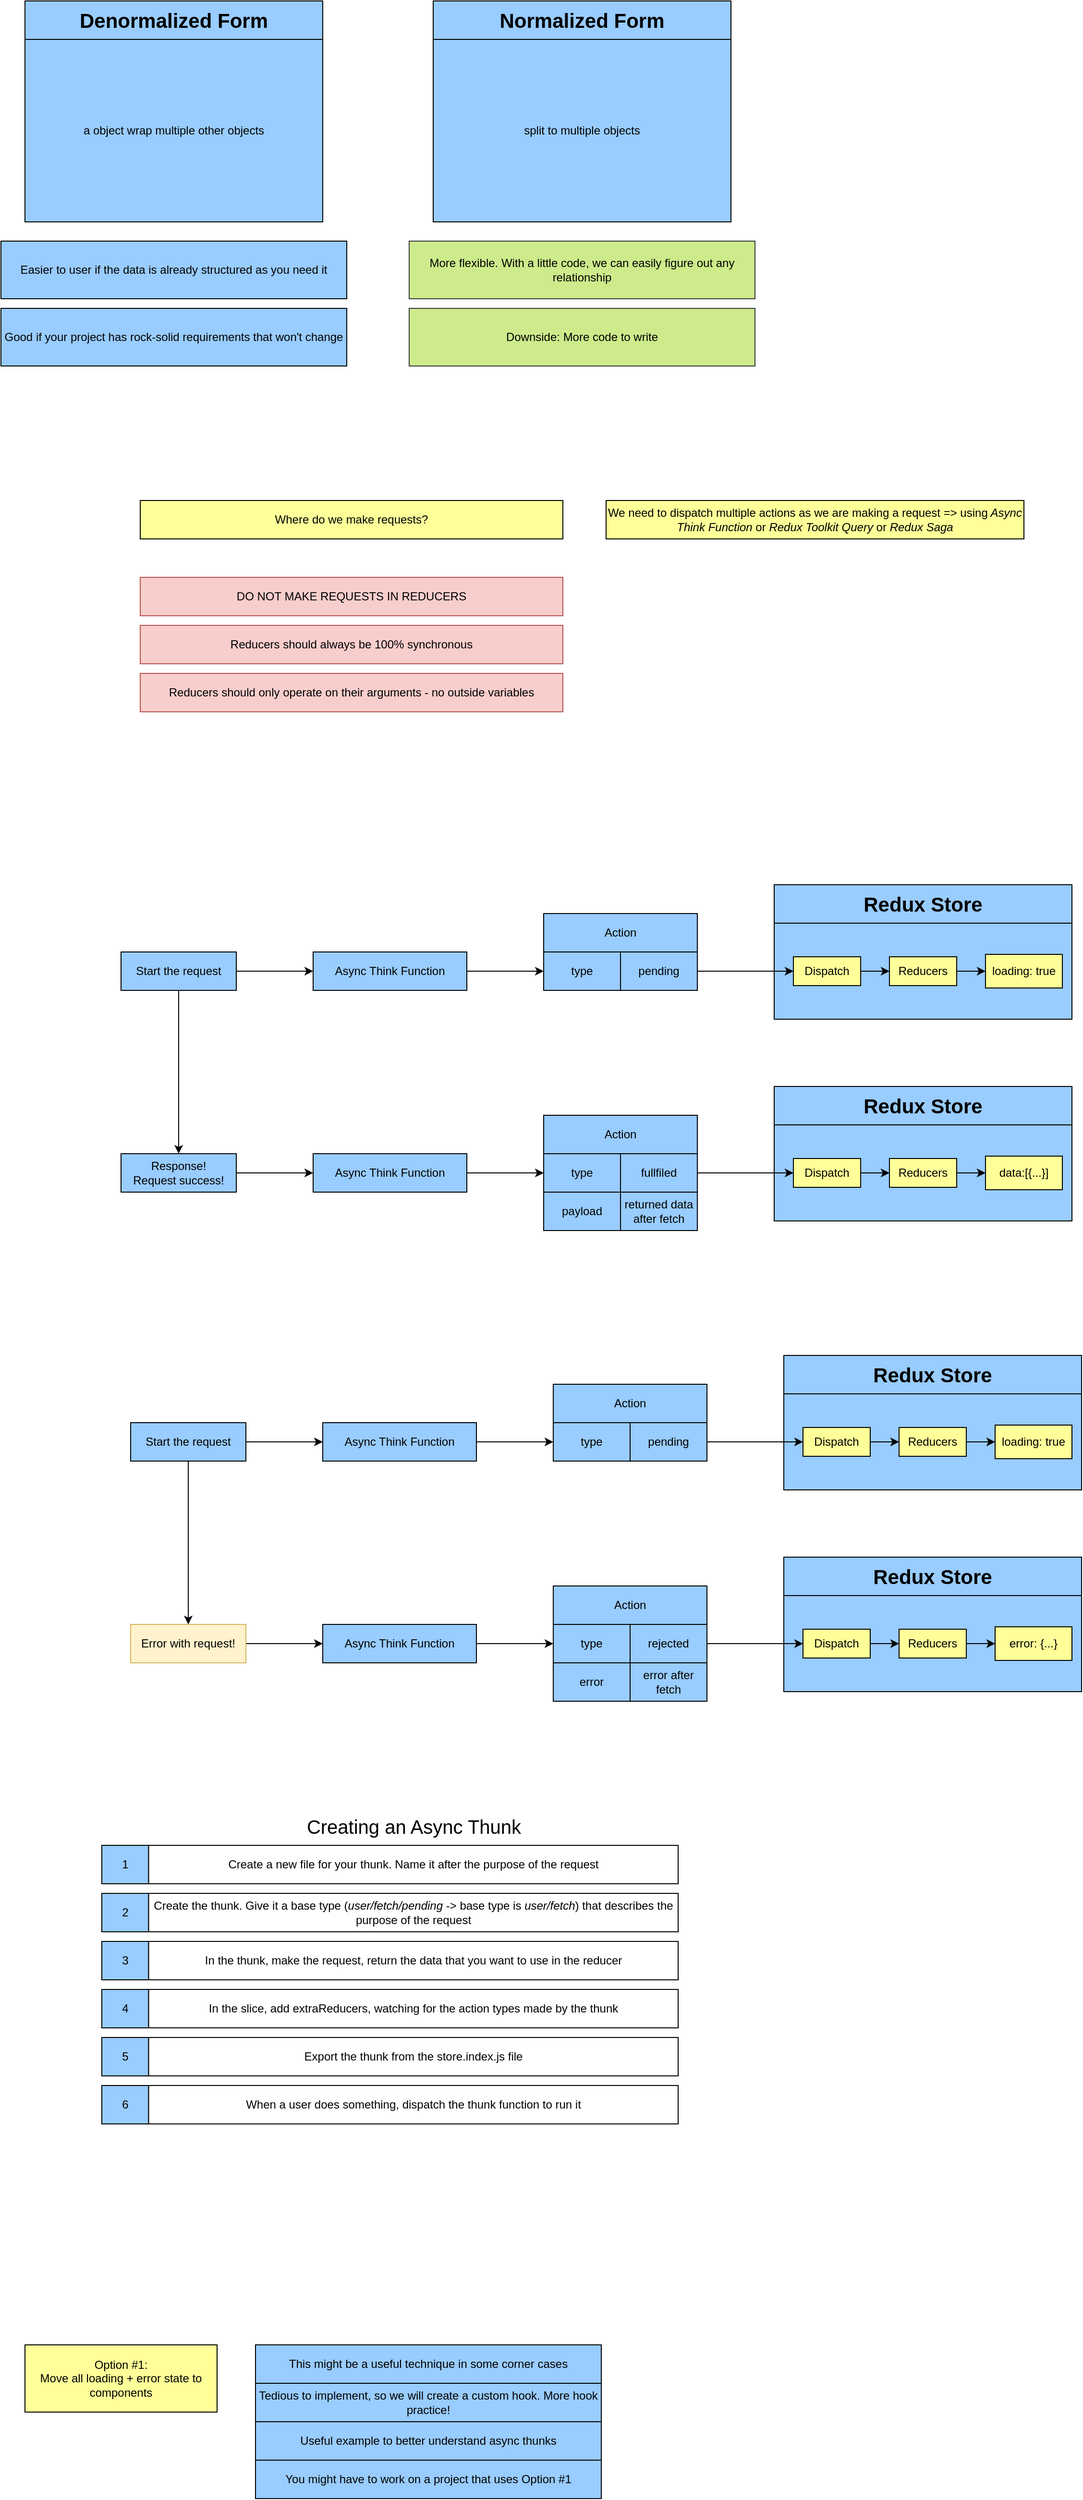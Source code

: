 <mxfile>
    <diagram id="FzFEGtmN5pely2cgAyxk" name="Page-1">
        <mxGraphModel dx="979" dy="454" grid="1" gridSize="10" guides="1" tooltips="1" connect="1" arrows="1" fold="1" page="1" pageScale="1" pageWidth="850" pageHeight="1100" math="0" shadow="0">
            <root>
                <mxCell id="0"/>
                <mxCell id="1" parent="0"/>
                <mxCell id="31" value="&lt;font color=&quot;#000000&quot;&gt;Redux Store&lt;/font&gt;" style="swimlane;whiteSpace=wrap;html=1;fontSize=21;container=0;fillColor=#99CCFF;gradientColor=none;swimlaneFillColor=#99CCFF;startSize=40;fontColor=#FFFFFF;" parent="1" vertex="1">
                    <mxGeometry x="820" y="1000" width="310" height="140" as="geometry"/>
                </mxCell>
                <mxCell id="35" value="" style="edgeStyle=none;html=1;fontSize=12;fontColor=#FFFFFF;" parent="31" source="32" target="34" edge="1">
                    <mxGeometry relative="1" as="geometry"/>
                </mxCell>
                <mxCell id="32" value="&lt;font color=&quot;#000000&quot;&gt;Dispatch&lt;/font&gt;" style="rounded=0;whiteSpace=wrap;html=1;fontFamily=Helvetica;fontSize=12;fontColor=#FFFFFF;fillColor=#FFFF99;" parent="31" vertex="1">
                    <mxGeometry x="20" y="75" width="70" height="30" as="geometry"/>
                </mxCell>
                <mxCell id="37" value="" style="edgeStyle=none;html=1;fontSize=12;fontColor=#FFFFFF;" parent="31" source="34" target="36" edge="1">
                    <mxGeometry relative="1" as="geometry"/>
                </mxCell>
                <mxCell id="34" value="&lt;font color=&quot;#000000&quot;&gt;Reducers&lt;/font&gt;" style="rounded=0;whiteSpace=wrap;html=1;fontFamily=Helvetica;fontSize=12;fontColor=#FFFFFF;fillColor=#FFFF99;" parent="31" vertex="1">
                    <mxGeometry x="120" y="75" width="70" height="30" as="geometry"/>
                </mxCell>
                <mxCell id="36" value="&lt;font color=&quot;#000000&quot;&gt;loading: true&lt;/font&gt;" style="rounded=0;whiteSpace=wrap;html=1;fontFamily=Helvetica;fontSize=12;fontColor=#FFFFFF;fillColor=#FFFF99;" parent="31" vertex="1">
                    <mxGeometry x="220" y="72.5" width="80" height="35" as="geometry"/>
                </mxCell>
                <mxCell id="2" value="&lt;font&gt;Denormalized Form&lt;/font&gt;" style="swimlane;whiteSpace=wrap;html=1;fontSize=21;container=0;fillColor=#99CCFF;gradientColor=none;swimlaneFillColor=#99CCFF;startSize=40;fontColor=#000000;" parent="1" vertex="1">
                    <mxGeometry x="40" y="80" width="310" height="230" as="geometry"/>
                </mxCell>
                <mxCell id="4" value="&lt;font color=&quot;#000000&quot;&gt;a object wrap multiple other objects&lt;/font&gt;" style="text;html=1;strokeColor=none;fillColor=none;align=center;verticalAlign=middle;whiteSpace=wrap;rounded=0;" parent="2" vertex="1">
                    <mxGeometry x="10" y="50" width="290" height="170" as="geometry"/>
                </mxCell>
                <mxCell id="6" value="&lt;font color=&quot;#000000&quot;&gt;Easier to user if the data is already structured as you need it&lt;/font&gt;" style="rounded=0;whiteSpace=wrap;html=1;fontFamily=Helvetica;fontSize=12;fontColor=#FFFFFF;fillColor=#99CCFF;" parent="1" vertex="1">
                    <mxGeometry x="15" y="330" width="360" height="60" as="geometry"/>
                </mxCell>
                <mxCell id="7" value="&lt;font color=&quot;#000000&quot;&gt;Good if your project has rock-solid requirements that won't change&lt;/font&gt;" style="rounded=0;whiteSpace=wrap;html=1;fontFamily=Helvetica;fontSize=12;fontColor=#FFFFFF;fillColor=#99CCFF;" parent="1" vertex="1">
                    <mxGeometry x="15" y="400" width="360" height="60" as="geometry"/>
                </mxCell>
                <mxCell id="8" value="&lt;font&gt;Normalized Form&lt;/font&gt;" style="swimlane;whiteSpace=wrap;html=1;fontSize=21;container=0;fillColor=#99CCFF;gradientColor=none;swimlaneFillColor=#99CCFF;startSize=40;fontColor=#000000;" parent="1" vertex="1">
                    <mxGeometry x="465" y="80" width="310" height="230" as="geometry"/>
                </mxCell>
                <mxCell id="9" value="split to multiple objects" style="text;html=1;strokeColor=none;fillColor=none;align=center;verticalAlign=middle;whiteSpace=wrap;rounded=0;fontColor=#000000;" parent="8" vertex="1">
                    <mxGeometry x="10" y="50" width="290" height="170" as="geometry"/>
                </mxCell>
                <mxCell id="10" value="&lt;font color=&quot;#000000&quot;&gt;More flexible. With a little code, we can easily figure out any relationship&lt;/font&gt;" style="rounded=0;whiteSpace=wrap;html=1;fontFamily=Helvetica;fontSize=12;fillColor=#cdeb8b;strokeColor=#36393d;" parent="1" vertex="1">
                    <mxGeometry x="440" y="330" width="360" height="60" as="geometry"/>
                </mxCell>
                <mxCell id="11" value="&lt;font color=&quot;#000000&quot;&gt;Downside: More code to write&lt;/font&gt;" style="rounded=0;whiteSpace=wrap;html=1;fontFamily=Helvetica;fontSize=12;fillColor=#cdeb8b;strokeColor=#36393d;" parent="1" vertex="1">
                    <mxGeometry x="440" y="400" width="360" height="60" as="geometry"/>
                </mxCell>
                <mxCell id="12" value="&lt;font color=&quot;#000000&quot;&gt;Where do we make requests?&lt;/font&gt;" style="rounded=0;whiteSpace=wrap;html=1;fontFamily=Helvetica;fontSize=12;fontColor=#FFFFFF;fillColor=#FFFF99;" parent="1" vertex="1">
                    <mxGeometry x="160" y="600" width="440" height="40" as="geometry"/>
                </mxCell>
                <mxCell id="13" value="&lt;font color=&quot;#000000&quot;&gt;DO NOT MAKE REQUESTS IN REDUCERS&lt;/font&gt;" style="rounded=0;whiteSpace=wrap;html=1;fontFamily=Helvetica;fontSize=12;fillColor=#f8cecc;strokeColor=#b85450;" parent="1" vertex="1">
                    <mxGeometry x="160" y="680" width="440" height="40" as="geometry"/>
                </mxCell>
                <mxCell id="14" value="&lt;font color=&quot;#000000&quot;&gt;Reducers should always be 100% synchronous&lt;/font&gt;" style="rounded=0;whiteSpace=wrap;html=1;fontFamily=Helvetica;fontSize=12;fillColor=#f8cecc;strokeColor=#b85450;" parent="1" vertex="1">
                    <mxGeometry x="160" y="730" width="440" height="40" as="geometry"/>
                </mxCell>
                <mxCell id="15" value="&lt;font color=&quot;#000000&quot;&gt;Reducers should only operate on their arguments - no outside variables&lt;/font&gt;" style="rounded=0;whiteSpace=wrap;html=1;fontFamily=Helvetica;fontSize=12;fillColor=#f8cecc;strokeColor=#b85450;" parent="1" vertex="1">
                    <mxGeometry x="160" y="780" width="440" height="40" as="geometry"/>
                </mxCell>
                <mxCell id="16" value="&lt;font color=&quot;#000000&quot;&gt;We need to dispatch multiple actions as we are making a request =&amp;gt; using&lt;i&gt; Async Think Function&lt;/i&gt; or &lt;i&gt;Redux Toolkit Query&lt;/i&gt; or &lt;i&gt;Redux Saga&lt;/i&gt;&lt;/font&gt;" style="rounded=0;whiteSpace=wrap;html=1;fontFamily=Helvetica;fontSize=12;fontColor=#FFFFFF;fillColor=#FFFF99;" parent="1" vertex="1">
                    <mxGeometry x="645" y="600" width="435" height="40" as="geometry"/>
                </mxCell>
                <mxCell id="18" value="Understanding Async Thunks" style="text;html=1;strokeColor=none;fillColor=none;align=center;verticalAlign=middle;whiteSpace=wrap;rounded=0;fontColor=#FFFFFF;fontSize=20;" parent="1" vertex="1">
                    <mxGeometry x="180" y="920" width="440" height="80" as="geometry"/>
                </mxCell>
                <mxCell id="21" value="" style="edgeStyle=none;html=1;fontSize=20;fontColor=#FFFFFF;" parent="1" source="19" target="20" edge="1">
                    <mxGeometry relative="1" as="geometry"/>
                </mxCell>
                <mxCell id="54" style="edgeStyle=none;html=1;fontSize=12;fontColor=#FFFFFF;" parent="1" source="19" target="45" edge="1">
                    <mxGeometry relative="1" as="geometry"/>
                </mxCell>
                <mxCell id="19" value="&lt;font color=&quot;#000000&quot;&gt;Start the request&lt;/font&gt;" style="rounded=0;whiteSpace=wrap;html=1;fontFamily=Helvetica;fontSize=12;fontColor=#FFFFFF;fillColor=#99CCFF;" parent="1" vertex="1">
                    <mxGeometry x="140" y="1070" width="120" height="40" as="geometry"/>
                </mxCell>
                <mxCell id="28" style="edgeStyle=none;html=1;entryX=0;entryY=0.5;entryDx=0;entryDy=0;fontSize=12;fontColor=#FFFFFF;" parent="1" source="20" target="24" edge="1">
                    <mxGeometry relative="1" as="geometry"/>
                </mxCell>
                <mxCell id="20" value="&lt;font color=&quot;#000000&quot;&gt;Async Think Function&lt;/font&gt;" style="rounded=0;whiteSpace=wrap;html=1;fontFamily=Helvetica;fontSize=12;fontColor=#FFFFFF;fillColor=#99CCFF;" parent="1" vertex="1">
                    <mxGeometry x="340" y="1070" width="160" height="40" as="geometry"/>
                </mxCell>
                <mxCell id="22" value="Automatically dispatches actions during data loading" style="text;html=1;strokeColor=none;fillColor=none;align=center;verticalAlign=middle;whiteSpace=wrap;rounded=0;fontSize=12;fontColor=#FFFFFF;" parent="1" vertex="1">
                    <mxGeometry x="330" y="1040" width="185" height="30" as="geometry"/>
                </mxCell>
                <mxCell id="23" value="&lt;font color=&quot;#000000&quot;&gt;Action&lt;/font&gt;" style="rounded=0;whiteSpace=wrap;html=1;fontFamily=Helvetica;fontSize=12;fontColor=#FFFFFF;fillColor=#99CCFF;" parent="1" vertex="1">
                    <mxGeometry x="580" y="1030" width="160" height="40" as="geometry"/>
                </mxCell>
                <mxCell id="24" value="&lt;font color=&quot;#000000&quot;&gt;type&lt;/font&gt;" style="rounded=0;whiteSpace=wrap;html=1;fontFamily=Helvetica;fontSize=12;fontColor=#FFFFFF;fillColor=#99CCFF;" parent="1" vertex="1">
                    <mxGeometry x="580" y="1070" width="80" height="40" as="geometry"/>
                </mxCell>
                <mxCell id="33" style="edgeStyle=none;html=1;entryX=0;entryY=0.5;entryDx=0;entryDy=0;fontSize=12;fontColor=#FFFFFF;" parent="1" source="25" target="32" edge="1">
                    <mxGeometry relative="1" as="geometry"/>
                </mxCell>
                <mxCell id="25" value="&lt;font color=&quot;#000000&quot;&gt;pending&lt;/font&gt;" style="rounded=0;whiteSpace=wrap;html=1;fontFamily=Helvetica;fontSize=12;fontColor=#FFFFFF;fillColor=#99CCFF;" parent="1" vertex="1">
                    <mxGeometry x="660" y="1070" width="80" height="40" as="geometry"/>
                </mxCell>
                <mxCell id="26" value="'Pending' means we are in the process of fetching data" style="text;html=1;strokeColor=none;fillColor=none;align=center;verticalAlign=middle;whiteSpace=wrap;rounded=0;fontSize=12;fontColor=#FFFFFF;" parent="1" vertex="1">
                    <mxGeometry x="567.5" y="1120" width="185" height="30" as="geometry"/>
                </mxCell>
                <mxCell id="38" value="&lt;font color=&quot;#000000&quot;&gt;Redux Store&lt;/font&gt;" style="swimlane;whiteSpace=wrap;html=1;fontSize=21;container=0;fillColor=#99CCFF;gradientColor=none;swimlaneFillColor=#99CCFF;startSize=40;fontColor=#FFFFFF;" parent="1" vertex="1">
                    <mxGeometry x="820" y="1210" width="310" height="140" as="geometry"/>
                </mxCell>
                <mxCell id="39" value="" style="edgeStyle=none;html=1;fontSize=12;fontColor=#FFFFFF;" parent="38" source="40" target="42" edge="1">
                    <mxGeometry relative="1" as="geometry"/>
                </mxCell>
                <mxCell id="40" value="&lt;font color=&quot;#000000&quot;&gt;Dispatch&lt;/font&gt;" style="rounded=0;whiteSpace=wrap;html=1;fontFamily=Helvetica;fontSize=12;fontColor=#FFFFFF;fillColor=#FFFF99;" parent="38" vertex="1">
                    <mxGeometry x="20" y="75" width="70" height="30" as="geometry"/>
                </mxCell>
                <mxCell id="41" value="" style="edgeStyle=none;html=1;fontSize=12;fontColor=#FFFFFF;" parent="38" source="42" target="43" edge="1">
                    <mxGeometry relative="1" as="geometry"/>
                </mxCell>
                <mxCell id="42" value="&lt;font color=&quot;#000000&quot;&gt;Reducers&lt;/font&gt;" style="rounded=0;whiteSpace=wrap;html=1;fontFamily=Helvetica;fontSize=12;fontColor=#FFFFFF;fillColor=#FFFF99;" parent="38" vertex="1">
                    <mxGeometry x="120" y="75" width="70" height="30" as="geometry"/>
                </mxCell>
                <mxCell id="43" value="&lt;font color=&quot;#000000&quot;&gt;data:[{...}]&lt;/font&gt;" style="rounded=0;whiteSpace=wrap;html=1;fontFamily=Helvetica;fontSize=12;fontColor=#FFFFFF;fillColor=#FFFF99;" parent="38" vertex="1">
                    <mxGeometry x="220" y="72.5" width="80" height="35" as="geometry"/>
                </mxCell>
                <mxCell id="44" value="" style="edgeStyle=none;html=1;fontSize=20;fontColor=#FFFFFF;" parent="1" source="45" target="47" edge="1">
                    <mxGeometry relative="1" as="geometry"/>
                </mxCell>
                <mxCell id="45" value="&lt;font color=&quot;#000000&quot;&gt;Response!&lt;br&gt;Request success!&lt;br&gt;&lt;/font&gt;" style="rounded=0;whiteSpace=wrap;html=1;fontFamily=Helvetica;fontSize=12;fontColor=#FFFFFF;fillColor=#99CCFF;" parent="1" vertex="1">
                    <mxGeometry x="140" y="1280" width="120" height="40" as="geometry"/>
                </mxCell>
                <mxCell id="46" style="edgeStyle=none;html=1;entryX=0;entryY=0.5;entryDx=0;entryDy=0;fontSize=12;fontColor=#FFFFFF;" parent="1" source="47" target="50" edge="1">
                    <mxGeometry relative="1" as="geometry"/>
                </mxCell>
                <mxCell id="47" value="&lt;font color=&quot;#000000&quot;&gt;Async Think Function&lt;/font&gt;" style="rounded=0;whiteSpace=wrap;html=1;fontFamily=Helvetica;fontSize=12;fontColor=#FFFFFF;fillColor=#99CCFF;" parent="1" vertex="1">
                    <mxGeometry x="340" y="1280" width="160" height="40" as="geometry"/>
                </mxCell>
                <mxCell id="49" value="&lt;font color=&quot;#000000&quot;&gt;Action&lt;/font&gt;" style="rounded=0;whiteSpace=wrap;html=1;fontFamily=Helvetica;fontSize=12;fontColor=#FFFFFF;fillColor=#99CCFF;" parent="1" vertex="1">
                    <mxGeometry x="580" y="1240" width="160" height="40" as="geometry"/>
                </mxCell>
                <mxCell id="50" value="&lt;font color=&quot;#000000&quot;&gt;type&lt;/font&gt;" style="rounded=0;whiteSpace=wrap;html=1;fontFamily=Helvetica;fontSize=12;fontColor=#FFFFFF;fillColor=#99CCFF;" parent="1" vertex="1">
                    <mxGeometry x="580" y="1280" width="80" height="40" as="geometry"/>
                </mxCell>
                <mxCell id="51" style="edgeStyle=none;html=1;entryX=0;entryY=0.5;entryDx=0;entryDy=0;fontSize=12;fontColor=#FFFFFF;" parent="1" source="52" target="40" edge="1">
                    <mxGeometry relative="1" as="geometry"/>
                </mxCell>
                <mxCell id="52" value="&lt;font color=&quot;#000000&quot;&gt;fullfiled&lt;/font&gt;" style="rounded=0;whiteSpace=wrap;html=1;fontFamily=Helvetica;fontSize=12;fontColor=#FFFFFF;fillColor=#99CCFF;" parent="1" vertex="1">
                    <mxGeometry x="660" y="1280" width="80" height="40" as="geometry"/>
                </mxCell>
                <mxCell id="55" value="&quot;fulfilled&quot; means we fetched data successfully" style="text;html=1;strokeColor=none;fillColor=none;align=center;verticalAlign=middle;whiteSpace=wrap;rounded=0;fontSize=12;fontColor=#FFFFFF;" parent="1" vertex="1">
                    <mxGeometry x="567.5" y="1361" width="185" height="30" as="geometry"/>
                </mxCell>
                <mxCell id="56" value="&lt;font color=&quot;#000000&quot;&gt;Redux Store&lt;/font&gt;" style="swimlane;whiteSpace=wrap;html=1;fontSize=21;container=0;fillColor=#99CCFF;gradientColor=none;swimlaneFillColor=#99CCFF;startSize=40;fontColor=#FFFFFF;" parent="1" vertex="1">
                    <mxGeometry x="830" y="1490" width="310" height="140" as="geometry"/>
                </mxCell>
                <mxCell id="57" value="" style="edgeStyle=none;html=1;fontSize=12;fontColor=#FFFFFF;" parent="56" source="58" target="60" edge="1">
                    <mxGeometry relative="1" as="geometry"/>
                </mxCell>
                <mxCell id="58" value="&lt;font color=&quot;#000000&quot;&gt;Dispatch&lt;/font&gt;" style="rounded=0;whiteSpace=wrap;html=1;fontFamily=Helvetica;fontSize=12;fontColor=#FFFFFF;fillColor=#FFFF99;" parent="56" vertex="1">
                    <mxGeometry x="20" y="75" width="70" height="30" as="geometry"/>
                </mxCell>
                <mxCell id="59" value="" style="edgeStyle=none;html=1;fontSize=12;fontColor=#FFFFFF;" parent="56" source="60" target="61" edge="1">
                    <mxGeometry relative="1" as="geometry"/>
                </mxCell>
                <mxCell id="60" value="&lt;font color=&quot;#000000&quot;&gt;Reducers&lt;/font&gt;" style="rounded=0;whiteSpace=wrap;html=1;fontFamily=Helvetica;fontSize=12;fontColor=#FFFFFF;fillColor=#FFFF99;" parent="56" vertex="1">
                    <mxGeometry x="120" y="75" width="70" height="30" as="geometry"/>
                </mxCell>
                <mxCell id="61" value="&lt;font color=&quot;#000000&quot;&gt;loading: true&lt;/font&gt;" style="rounded=0;whiteSpace=wrap;html=1;fontFamily=Helvetica;fontSize=12;fontColor=#FFFFFF;fillColor=#FFFF99;" parent="56" vertex="1">
                    <mxGeometry x="220" y="72.5" width="80" height="35" as="geometry"/>
                </mxCell>
                <mxCell id="62" value="" style="edgeStyle=none;html=1;fontSize=20;fontColor=#FFFFFF;" parent="1" source="64" target="66" edge="1">
                    <mxGeometry relative="1" as="geometry"/>
                </mxCell>
                <mxCell id="63" style="edgeStyle=none;html=1;fontSize=12;fontColor=#FFFFFF;" parent="1" source="64" target="80" edge="1">
                    <mxGeometry relative="1" as="geometry"/>
                </mxCell>
                <mxCell id="64" value="&lt;font color=&quot;#000000&quot;&gt;Start the request&lt;/font&gt;" style="rounded=0;whiteSpace=wrap;html=1;fontFamily=Helvetica;fontSize=12;fontColor=#FFFFFF;fillColor=#99CCFF;" parent="1" vertex="1">
                    <mxGeometry x="150" y="1560" width="120" height="40" as="geometry"/>
                </mxCell>
                <mxCell id="65" style="edgeStyle=none;html=1;entryX=0;entryY=0.5;entryDx=0;entryDy=0;fontSize=12;fontColor=#FFFFFF;" parent="1" source="66" target="69" edge="1">
                    <mxGeometry relative="1" as="geometry"/>
                </mxCell>
                <mxCell id="66" value="&lt;font color=&quot;#000000&quot;&gt;Async Think Function&lt;/font&gt;" style="rounded=0;whiteSpace=wrap;html=1;fontFamily=Helvetica;fontSize=12;fontColor=#FFFFFF;fillColor=#99CCFF;" parent="1" vertex="1">
                    <mxGeometry x="350" y="1560" width="160" height="40" as="geometry"/>
                </mxCell>
                <mxCell id="67" value="Automatically dispatches actions during data loading" style="text;html=1;strokeColor=none;fillColor=none;align=center;verticalAlign=middle;whiteSpace=wrap;rounded=0;fontSize=12;fontColor=#FFFFFF;" parent="1" vertex="1">
                    <mxGeometry x="340" y="1530" width="185" height="30" as="geometry"/>
                </mxCell>
                <mxCell id="68" value="&lt;font color=&quot;#000000&quot;&gt;Action&lt;/font&gt;" style="rounded=0;whiteSpace=wrap;html=1;fontFamily=Helvetica;fontSize=12;fontColor=#FFFFFF;fillColor=#99CCFF;" parent="1" vertex="1">
                    <mxGeometry x="590" y="1520" width="160" height="40" as="geometry"/>
                </mxCell>
                <mxCell id="69" value="&lt;font color=&quot;#000000&quot;&gt;type&lt;/font&gt;" style="rounded=0;whiteSpace=wrap;html=1;fontFamily=Helvetica;fontSize=12;fontColor=#FFFFFF;fillColor=#99CCFF;" parent="1" vertex="1">
                    <mxGeometry x="590" y="1560" width="80" height="40" as="geometry"/>
                </mxCell>
                <mxCell id="70" style="edgeStyle=none;html=1;entryX=0;entryY=0.5;entryDx=0;entryDy=0;fontSize=12;fontColor=#FFFFFF;" parent="1" source="71" target="58" edge="1">
                    <mxGeometry relative="1" as="geometry"/>
                </mxCell>
                <mxCell id="71" value="&lt;font color=&quot;#000000&quot;&gt;pending&lt;/font&gt;" style="rounded=0;whiteSpace=wrap;html=1;fontFamily=Helvetica;fontSize=12;fontColor=#FFFFFF;fillColor=#99CCFF;" parent="1" vertex="1">
                    <mxGeometry x="670" y="1560" width="80" height="40" as="geometry"/>
                </mxCell>
                <mxCell id="72" value="'Pending' means we are in the process of fetching data" style="text;html=1;strokeColor=none;fillColor=none;align=center;verticalAlign=middle;whiteSpace=wrap;rounded=0;fontSize=12;fontColor=#FFFFFF;" parent="1" vertex="1">
                    <mxGeometry x="577.5" y="1610" width="185" height="30" as="geometry"/>
                </mxCell>
                <mxCell id="73" value="&lt;font color=&quot;#000000&quot;&gt;Redux Store&lt;/font&gt;" style="swimlane;whiteSpace=wrap;html=1;fontSize=21;container=0;fillColor=#99CCFF;gradientColor=none;swimlaneFillColor=#99CCFF;startSize=40;fontColor=#FFFFFF;" parent="1" vertex="1">
                    <mxGeometry x="830" y="1700" width="310" height="140" as="geometry"/>
                </mxCell>
                <mxCell id="74" value="" style="edgeStyle=none;html=1;fontSize=12;fontColor=#FFFFFF;" parent="73" source="75" target="77" edge="1">
                    <mxGeometry relative="1" as="geometry"/>
                </mxCell>
                <mxCell id="75" value="&lt;font color=&quot;#000000&quot;&gt;Dispatch&lt;/font&gt;" style="rounded=0;whiteSpace=wrap;html=1;fontFamily=Helvetica;fontSize=12;fontColor=#FFFFFF;fillColor=#FFFF99;" parent="73" vertex="1">
                    <mxGeometry x="20" y="75" width="70" height="30" as="geometry"/>
                </mxCell>
                <mxCell id="76" value="" style="edgeStyle=none;html=1;fontSize=12;fontColor=#FFFFFF;" parent="73" source="77" target="78" edge="1">
                    <mxGeometry relative="1" as="geometry"/>
                </mxCell>
                <mxCell id="77" value="&lt;font color=&quot;#000000&quot;&gt;Reducers&lt;/font&gt;" style="rounded=0;whiteSpace=wrap;html=1;fontFamily=Helvetica;fontSize=12;fontColor=#FFFFFF;fillColor=#FFFF99;" parent="73" vertex="1">
                    <mxGeometry x="120" y="75" width="70" height="30" as="geometry"/>
                </mxCell>
                <mxCell id="78" value="&lt;font color=&quot;#000000&quot;&gt;error: {...}&lt;/font&gt;" style="rounded=0;whiteSpace=wrap;html=1;fontFamily=Helvetica;fontSize=12;fontColor=#FFFFFF;fillColor=#FFFF99;" parent="73" vertex="1">
                    <mxGeometry x="220" y="72.5" width="80" height="35" as="geometry"/>
                </mxCell>
                <mxCell id="79" value="" style="edgeStyle=none;html=1;fontSize=20;fontColor=#FFFFFF;" parent="1" source="80" target="82" edge="1">
                    <mxGeometry relative="1" as="geometry"/>
                </mxCell>
                <mxCell id="80" value="&lt;font color=&quot;#000000&quot;&gt;Error with request!&lt;br&gt;&lt;/font&gt;" style="rounded=0;whiteSpace=wrap;html=1;fontFamily=Helvetica;fontSize=12;fillColor=#fff2cc;strokeColor=#d6b656;" parent="1" vertex="1">
                    <mxGeometry x="150" y="1770" width="120" height="40" as="geometry"/>
                </mxCell>
                <mxCell id="81" style="edgeStyle=none;html=1;entryX=0;entryY=0.5;entryDx=0;entryDy=0;fontSize=12;fontColor=#FFFFFF;" parent="1" source="82" target="84" edge="1">
                    <mxGeometry relative="1" as="geometry"/>
                </mxCell>
                <mxCell id="82" value="&lt;font color=&quot;#000000&quot;&gt;Async Think Function&lt;/font&gt;" style="rounded=0;whiteSpace=wrap;html=1;fontFamily=Helvetica;fontSize=12;fontColor=#FFFFFF;fillColor=#99CCFF;" parent="1" vertex="1">
                    <mxGeometry x="350" y="1770" width="160" height="40" as="geometry"/>
                </mxCell>
                <mxCell id="83" value="&lt;font color=&quot;#000000&quot;&gt;Action&lt;/font&gt;" style="rounded=0;whiteSpace=wrap;html=1;fontFamily=Helvetica;fontSize=12;fontColor=#FFFFFF;fillColor=#99CCFF;" parent="1" vertex="1">
                    <mxGeometry x="590" y="1730" width="160" height="40" as="geometry"/>
                </mxCell>
                <mxCell id="84" value="&lt;font color=&quot;#000000&quot;&gt;type&lt;/font&gt;" style="rounded=0;whiteSpace=wrap;html=1;fontFamily=Helvetica;fontSize=12;fontColor=#FFFFFF;fillColor=#99CCFF;" parent="1" vertex="1">
                    <mxGeometry x="590" y="1770" width="80" height="40" as="geometry"/>
                </mxCell>
                <mxCell id="85" style="edgeStyle=none;html=1;entryX=0;entryY=0.5;entryDx=0;entryDy=0;fontSize=12;fontColor=#FFFFFF;" parent="1" source="86" target="75" edge="1">
                    <mxGeometry relative="1" as="geometry"/>
                </mxCell>
                <mxCell id="86" value="&lt;font color=&quot;#000000&quot;&gt;rejected&lt;/font&gt;" style="rounded=0;whiteSpace=wrap;html=1;fontFamily=Helvetica;fontSize=12;fontColor=#FFFFFF;fillColor=#99CCFF;" parent="1" vertex="1">
                    <mxGeometry x="670" y="1770" width="80" height="40" as="geometry"/>
                </mxCell>
                <mxCell id="87" value="'rejected' means an error occurred during the request" style="text;html=1;strokeColor=none;fillColor=none;align=center;verticalAlign=middle;whiteSpace=wrap;rounded=0;fontSize=12;fontColor=#FFFFFF;" parent="1" vertex="1">
                    <mxGeometry x="580" y="1860" width="185" height="30" as="geometry"/>
                </mxCell>
                <mxCell id="88" value="Creating an Async Thunk" style="text;html=1;strokeColor=none;fillColor=none;align=center;verticalAlign=middle;whiteSpace=wrap;rounded=0;fontSize=20;" parent="1" vertex="1">
                    <mxGeometry x="300" y="1960" width="290" height="40" as="geometry"/>
                </mxCell>
                <mxCell id="89" value="" style="group;fontSize=20;" parent="1" vertex="1" connectable="0">
                    <mxGeometry x="120" y="2000" width="600" height="40" as="geometry"/>
                </mxCell>
                <mxCell id="90" value="Create a new file for your thunk. Name it after the purpose of the request" style="rounded=0;whiteSpace=wrap;html=1;fontFamily=Helvetica;fontSize=12;fontColor=#000000;fillColor=#FFFFFF;" parent="89" vertex="1">
                    <mxGeometry x="48.649" width="551.351" height="40" as="geometry"/>
                </mxCell>
                <mxCell id="91" value="1" style="rounded=0;whiteSpace=wrap;html=1;fontFamily=Helvetica;fontSize=12;fontColor=#000000;fillColor=#99CCFF;" parent="89" vertex="1">
                    <mxGeometry width="48.649" height="40" as="geometry"/>
                </mxCell>
                <mxCell id="92" value="" style="group;fontSize=20;" parent="1" vertex="1" connectable="0">
                    <mxGeometry x="120" y="2050" width="600" height="40" as="geometry"/>
                </mxCell>
                <mxCell id="93" value="Create the thunk. Give it a base type (&lt;i&gt;user/fetch/pending&lt;/i&gt; -&amp;gt; base type is &lt;i&gt;user/fetch&lt;/i&gt;) that describes the purpose of the request" style="rounded=0;whiteSpace=wrap;html=1;fontFamily=Helvetica;fontSize=12;fontColor=#000000;fillColor=#FFFFFF;" parent="92" vertex="1">
                    <mxGeometry x="48.649" width="551.351" height="40" as="geometry"/>
                </mxCell>
                <mxCell id="94" value="2" style="rounded=0;whiteSpace=wrap;html=1;fontFamily=Helvetica;fontSize=12;fontColor=#000000;fillColor=#99CCFF;" parent="92" vertex="1">
                    <mxGeometry width="48.649" height="40" as="geometry"/>
                </mxCell>
                <mxCell id="95" value="" style="group;fontSize=20;" parent="1" vertex="1" connectable="0">
                    <mxGeometry x="120" y="2100" width="600" height="40" as="geometry"/>
                </mxCell>
                <mxCell id="96" value="In the thunk, make the request, return the data that you want to use in the reducer" style="rounded=0;whiteSpace=wrap;html=1;fontFamily=Helvetica;fontSize=12;fontColor=#000000;fillColor=#FFFFFF;" parent="95" vertex="1">
                    <mxGeometry x="48.649" width="551.351" height="40" as="geometry"/>
                </mxCell>
                <mxCell id="97" value="3" style="rounded=0;whiteSpace=wrap;html=1;fontFamily=Helvetica;fontSize=12;fontColor=#000000;fillColor=#99CCFF;" parent="95" vertex="1">
                    <mxGeometry width="48.649" height="40" as="geometry"/>
                </mxCell>
                <mxCell id="98" value="" style="group;fontSize=20;" parent="1" vertex="1" connectable="0">
                    <mxGeometry x="120" y="2150" width="600" height="40" as="geometry"/>
                </mxCell>
                <mxCell id="99" value="In the slice, add extraReducers, watching for the action types made by the thunk" style="rounded=0;whiteSpace=wrap;html=1;fontFamily=Helvetica;fontSize=12;fontColor=#000000;fillColor=#FFFFFF;" parent="98" vertex="1">
                    <mxGeometry x="48.649" width="551.351" height="40" as="geometry"/>
                </mxCell>
                <mxCell id="100" value="4" style="rounded=0;whiteSpace=wrap;html=1;fontFamily=Helvetica;fontSize=12;fontColor=#000000;fillColor=#99CCFF;" parent="98" vertex="1">
                    <mxGeometry width="48.649" height="40" as="geometry"/>
                </mxCell>
                <mxCell id="101" value="" style="group;fontSize=20;" parent="1" vertex="1" connectable="0">
                    <mxGeometry x="120" y="2200" width="600" height="40" as="geometry"/>
                </mxCell>
                <mxCell id="102" value="Export the thunk from the store.index.js file" style="rounded=0;whiteSpace=wrap;html=1;fontFamily=Helvetica;fontSize=12;fontColor=#000000;fillColor=#FFFFFF;" parent="101" vertex="1">
                    <mxGeometry x="48.649" width="551.351" height="40" as="geometry"/>
                </mxCell>
                <mxCell id="103" value="5" style="rounded=0;whiteSpace=wrap;html=1;fontFamily=Helvetica;fontSize=12;fontColor=#000000;fillColor=#99CCFF;" parent="101" vertex="1">
                    <mxGeometry width="48.649" height="40" as="geometry"/>
                </mxCell>
                <mxCell id="104" value="" style="group;fontSize=20;" parent="1" vertex="1" connectable="0">
                    <mxGeometry x="120" y="2250" width="600" height="40" as="geometry"/>
                </mxCell>
                <mxCell id="105" value="When a user does something, dispatch the thunk function to run it" style="rounded=0;whiteSpace=wrap;html=1;fontFamily=Helvetica;fontSize=12;fontColor=#000000;fillColor=#FFFFFF;" parent="104" vertex="1">
                    <mxGeometry x="48.649" width="551.351" height="40" as="geometry"/>
                </mxCell>
                <mxCell id="106" value="6" style="rounded=0;whiteSpace=wrap;html=1;fontFamily=Helvetica;fontSize=12;fontColor=#000000;fillColor=#99CCFF;" parent="104" vertex="1">
                    <mxGeometry width="48.649" height="40" as="geometry"/>
                </mxCell>
                <mxCell id="107" value="&lt;font color=&quot;#000000&quot;&gt;payload&lt;/font&gt;" style="rounded=0;whiteSpace=wrap;html=1;fontFamily=Helvetica;fontSize=12;fontColor=#FFFFFF;fillColor=#99CCFF;" parent="1" vertex="1">
                    <mxGeometry x="580" y="1320" width="80" height="40" as="geometry"/>
                </mxCell>
                <mxCell id="108" value="&lt;font color=&quot;#000000&quot;&gt;returned data after fetch&lt;/font&gt;" style="rounded=0;whiteSpace=wrap;html=1;fontFamily=Helvetica;fontSize=12;fontColor=#FFFFFF;fillColor=#99CCFF;" parent="1" vertex="1">
                    <mxGeometry x="660" y="1320" width="80" height="40" as="geometry"/>
                </mxCell>
                <mxCell id="109" value="&lt;font color=&quot;#000000&quot;&gt;error&lt;/font&gt;" style="rounded=0;whiteSpace=wrap;html=1;fontFamily=Helvetica;fontSize=12;fontColor=#FFFFFF;fillColor=#99CCFF;" parent="1" vertex="1">
                    <mxGeometry x="590" y="1810" width="80" height="40" as="geometry"/>
                </mxCell>
                <mxCell id="110" value="&lt;font color=&quot;#000000&quot;&gt;error after fetch&lt;/font&gt;" style="rounded=0;whiteSpace=wrap;html=1;fontFamily=Helvetica;fontSize=12;fontColor=#FFFFFF;fillColor=#99CCFF;" parent="1" vertex="1">
                    <mxGeometry x="670" y="1810" width="80" height="40" as="geometry"/>
                </mxCell>
                <mxCell id="111" value="&lt;font color=&quot;#ffffff&quot;&gt;Loading Problems&lt;br&gt;&lt;span style=&quot;font-size: 12px;&quot;&gt;On real projects, recommending use Redux Toolkit Query, which manages this loading state for you&lt;/span&gt;&lt;/font&gt;" style="text;html=1;strokeColor=none;fillColor=none;align=center;verticalAlign=middle;whiteSpace=wrap;rounded=0;fontSize=20;" vertex="1" parent="1">
                    <mxGeometry x="110" y="2420" width="550" height="80" as="geometry"/>
                </mxCell>
                <mxCell id="112" value="&lt;font color=&quot;#000000&quot;&gt;Option #1:&lt;br&gt;Move all loading + error state to components&lt;br&gt;&lt;/font&gt;" style="rounded=0;whiteSpace=wrap;html=1;fontFamily=Helvetica;fontSize=12;fontColor=#FFFFFF;fillColor=#FFFF99;" vertex="1" parent="1">
                    <mxGeometry x="40" y="2520" width="200" height="70" as="geometry"/>
                </mxCell>
                <mxCell id="114" value="&lt;font color=&quot;#000000&quot;&gt;This might be a useful technique in some corner cases&lt;/font&gt;" style="rounded=0;whiteSpace=wrap;html=1;fontFamily=Helvetica;fontSize=12;fontColor=#FFFFFF;fillColor=#99CCFF;" vertex="1" parent="1">
                    <mxGeometry x="280" y="2520" width="360" height="40" as="geometry"/>
                </mxCell>
                <mxCell id="115" value="&lt;font color=&quot;#000000&quot;&gt;Tedious to implement, so we will create a custom hook. More hook practice!&lt;/font&gt;" style="rounded=0;whiteSpace=wrap;html=1;fontFamily=Helvetica;fontSize=12;fontColor=#FFFFFF;fillColor=#99CCFF;" vertex="1" parent="1">
                    <mxGeometry x="280" y="2560" width="360" height="40" as="geometry"/>
                </mxCell>
                <mxCell id="116" value="&lt;font color=&quot;#000000&quot;&gt;Useful example to better understand async thunks&lt;/font&gt;" style="rounded=0;whiteSpace=wrap;html=1;fontFamily=Helvetica;fontSize=12;fontColor=#FFFFFF;fillColor=#99CCFF;" vertex="1" parent="1">
                    <mxGeometry x="280" y="2600" width="360" height="40" as="geometry"/>
                </mxCell>
                <mxCell id="117" value="&lt;font color=&quot;#000000&quot;&gt;You might have to work on a project that uses Option #1&lt;/font&gt;" style="rounded=0;whiteSpace=wrap;html=1;fontFamily=Helvetica;fontSize=12;fontColor=#FFFFFF;fillColor=#99CCFF;" vertex="1" parent="1">
                    <mxGeometry x="280" y="2640" width="360" height="40" as="geometry"/>
                </mxCell>
            </root>
        </mxGraphModel>
    </diagram>
</mxfile>